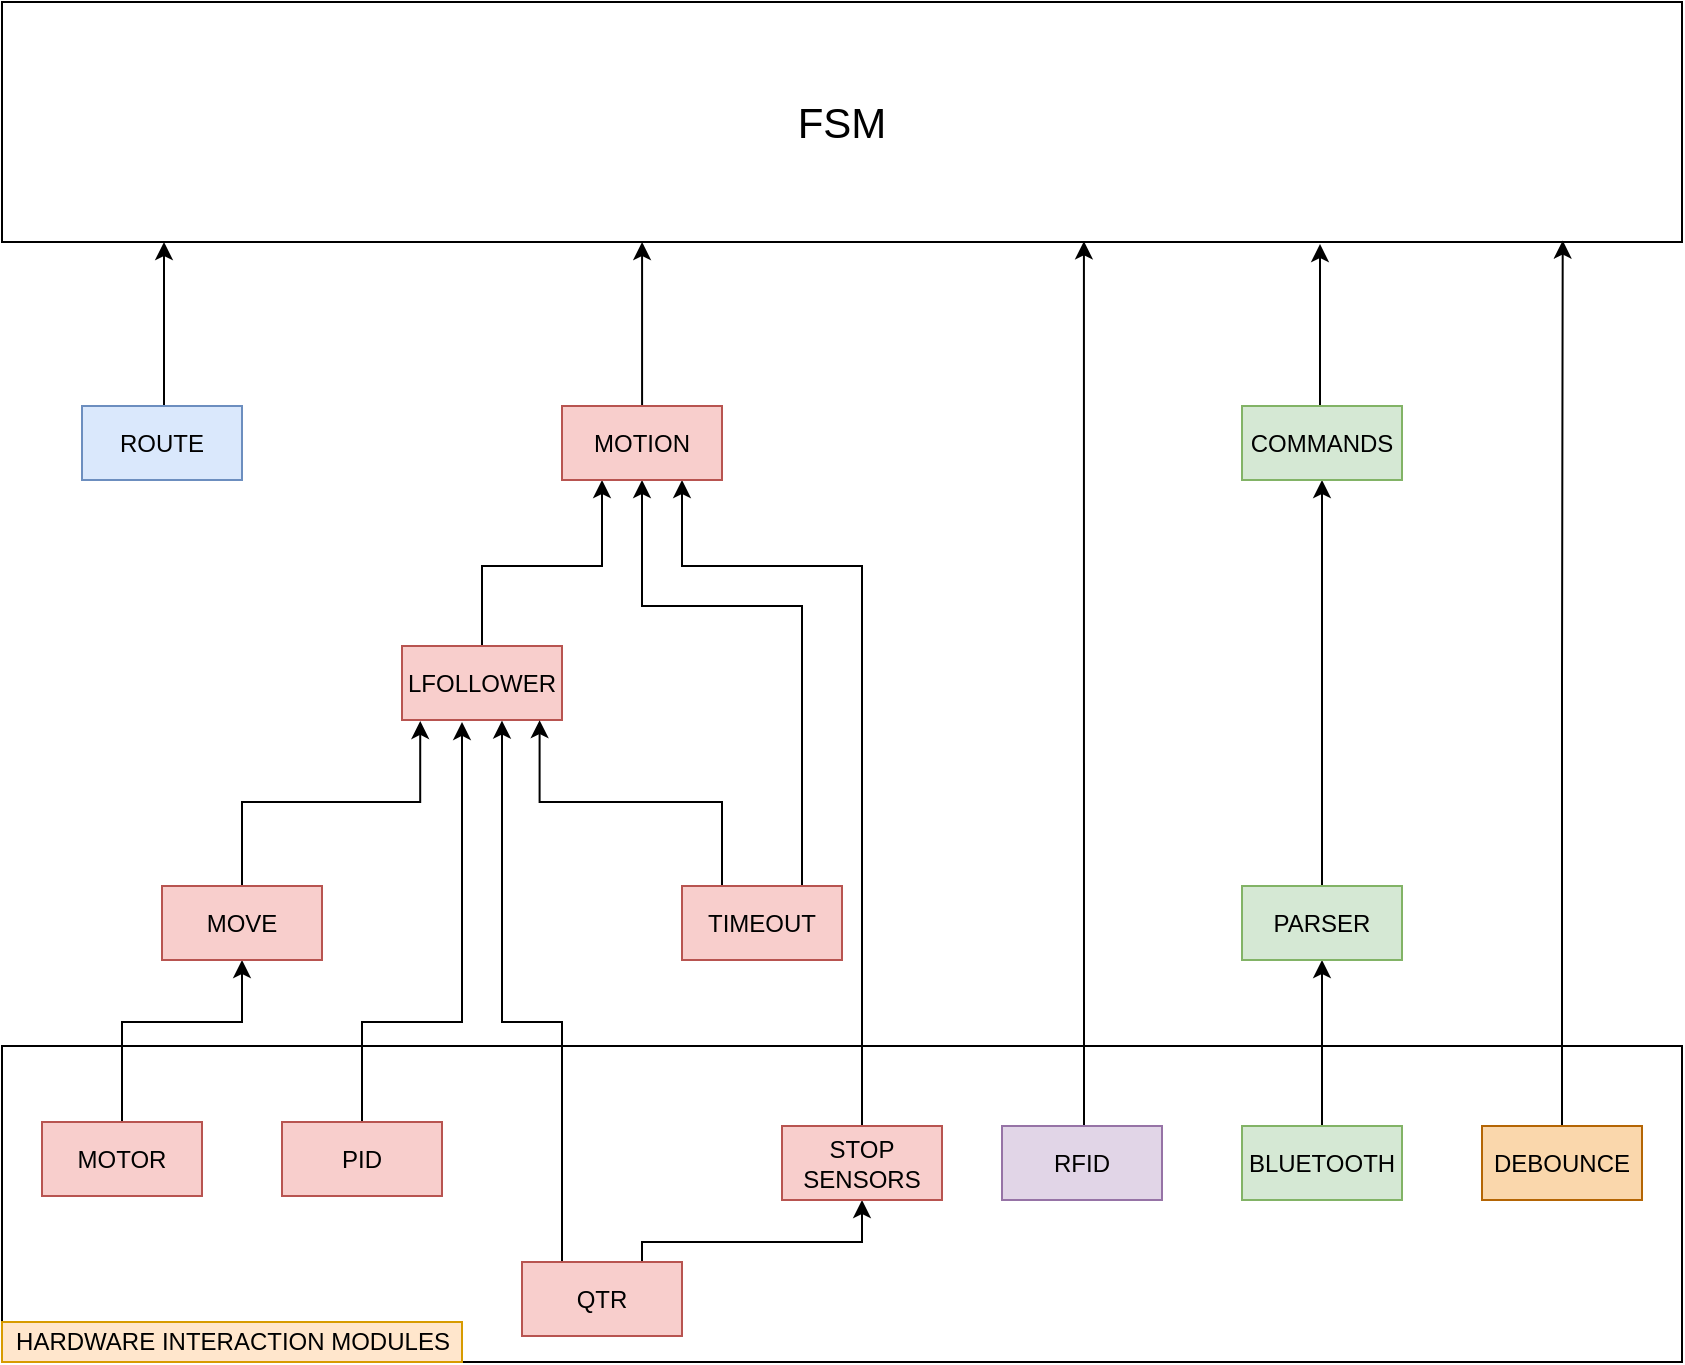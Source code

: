 <mxfile version="14.4.3" type="device"><diagram id="50afZpYQz4JUXsUfufBL" name="Página-1"><mxGraphModel dx="1422" dy="862" grid="1" gridSize="10" guides="1" tooltips="1" connect="1" arrows="1" fold="1" page="1" pageScale="1" pageWidth="827" pageHeight="1169" math="0" shadow="0"><root><mxCell id="0"/><mxCell id="1" parent="0"/><mxCell id="GwHfsKLd-VtTkymi-WQK-1" value="" style="rounded=0;whiteSpace=wrap;html=1;fillColor=none;" vertex="1" parent="1"><mxGeometry y="522" width="840" height="158" as="geometry"/></mxCell><mxCell id="GwHfsKLd-VtTkymi-WQK-2" value="HARDWARE INTERACTION MODULES" style="text;html=1;align=center;verticalAlign=middle;resizable=0;points=[];autosize=1;fillColor=#ffe6cc;strokeColor=#d79b00;" vertex="1" parent="1"><mxGeometry y="660" width="230" height="20" as="geometry"/></mxCell><mxCell id="GwHfsKLd-VtTkymi-WQK-11" style="edgeStyle=orthogonalEdgeStyle;rounded=0;orthogonalLoop=1;jettySize=auto;html=1;entryX=0.5;entryY=1;entryDx=0;entryDy=0;" edge="1" parent="1" source="GwHfsKLd-VtTkymi-WQK-3" target="GwHfsKLd-VtTkymi-WQK-10"><mxGeometry relative="1" as="geometry"><Array as="points"><mxPoint x="60" y="510"/><mxPoint x="120" y="510"/></Array></mxGeometry></mxCell><mxCell id="GwHfsKLd-VtTkymi-WQK-3" value="MOTOR" style="rounded=0;whiteSpace=wrap;html=1;fillColor=#f8cecc;strokeColor=#b85450;" vertex="1" parent="1"><mxGeometry x="20" y="560" width="80" height="37" as="geometry"/></mxCell><mxCell id="GwHfsKLd-VtTkymi-WQK-18" style="edgeStyle=orthogonalEdgeStyle;rounded=0;orthogonalLoop=1;jettySize=auto;html=1;entryX=0.621;entryY=1.008;entryDx=0;entryDy=0;entryPerimeter=0;" edge="1" parent="1" source="GwHfsKLd-VtTkymi-WQK-4" target="GwHfsKLd-VtTkymi-WQK-16"><mxGeometry relative="1" as="geometry"><mxPoint x="260" y="359" as="targetPoint"/><Array as="points"><mxPoint x="280" y="510"/><mxPoint x="250" y="510"/><mxPoint x="250" y="359"/></Array></mxGeometry></mxCell><mxCell id="GwHfsKLd-VtTkymi-WQK-47" style="edgeStyle=orthogonalEdgeStyle;rounded=0;orthogonalLoop=1;jettySize=auto;html=1;entryX=0.5;entryY=1;entryDx=0;entryDy=0;fontSize=21;exitX=0.75;exitY=0;exitDx=0;exitDy=0;" edge="1" parent="1" source="GwHfsKLd-VtTkymi-WQK-4" target="GwHfsKLd-VtTkymi-WQK-6"><mxGeometry relative="1" as="geometry"><Array as="points"><mxPoint x="320" y="620"/><mxPoint x="430" y="620"/></Array></mxGeometry></mxCell><mxCell id="GwHfsKLd-VtTkymi-WQK-4" value="QTR" style="rounded=0;whiteSpace=wrap;html=1;fillColor=#f8cecc;strokeColor=#b85450;" vertex="1" parent="1"><mxGeometry x="260" y="630" width="80" height="37" as="geometry"/></mxCell><mxCell id="GwHfsKLd-VtTkymi-WQK-17" style="edgeStyle=orthogonalEdgeStyle;rounded=0;orthogonalLoop=1;jettySize=auto;html=1;entryX=0.375;entryY=1.027;entryDx=0;entryDy=0;entryPerimeter=0;" edge="1" parent="1" source="GwHfsKLd-VtTkymi-WQK-5" target="GwHfsKLd-VtTkymi-WQK-16"><mxGeometry relative="1" as="geometry"><mxPoint x="220" y="360" as="targetPoint"/><Array as="points"><mxPoint x="180" y="510"/><mxPoint x="230" y="510"/></Array></mxGeometry></mxCell><mxCell id="GwHfsKLd-VtTkymi-WQK-5" value="PID" style="rounded=0;whiteSpace=wrap;html=1;fillColor=#f8cecc;strokeColor=#b85450;" vertex="1" parent="1"><mxGeometry x="140" y="560" width="80" height="37" as="geometry"/></mxCell><mxCell id="GwHfsKLd-VtTkymi-WQK-27" style="edgeStyle=orthogonalEdgeStyle;rounded=0;orthogonalLoop=1;jettySize=auto;html=1;entryX=0.75;entryY=1;entryDx=0;entryDy=0;" edge="1" parent="1" source="GwHfsKLd-VtTkymi-WQK-6" target="GwHfsKLd-VtTkymi-WQK-23"><mxGeometry relative="1" as="geometry"><mxPoint x="450" y="452" as="targetPoint"/><Array as="points"><mxPoint x="430" y="282"/><mxPoint x="340" y="282"/></Array></mxGeometry></mxCell><mxCell id="GwHfsKLd-VtTkymi-WQK-6" value="STOP SENSORS" style="rounded=0;whiteSpace=wrap;html=1;fillColor=#f8cecc;strokeColor=#b85450;" vertex="1" parent="1"><mxGeometry x="390" y="562" width="80" height="37" as="geometry"/></mxCell><mxCell id="GwHfsKLd-VtTkymi-WQK-29" style="edgeStyle=orthogonalEdgeStyle;rounded=0;orthogonalLoop=1;jettySize=auto;html=1;entryX=0.644;entryY=0.997;entryDx=0;entryDy=0;entryPerimeter=0;" edge="1" parent="1" source="GwHfsKLd-VtTkymi-WQK-7" target="GwHfsKLd-VtTkymi-WQK-28"><mxGeometry relative="1" as="geometry"><mxPoint x="541" y="122" as="targetPoint"/><Array as="points"><mxPoint x="541" y="500"/><mxPoint x="541" y="500"/></Array></mxGeometry></mxCell><mxCell id="GwHfsKLd-VtTkymi-WQK-7" value="RFID" style="rounded=0;whiteSpace=wrap;html=1;fillColor=#e1d5e7;strokeColor=#9673a6;" vertex="1" parent="1"><mxGeometry x="500" y="562" width="80" height="37" as="geometry"/></mxCell><mxCell id="GwHfsKLd-VtTkymi-WQK-36" style="edgeStyle=orthogonalEdgeStyle;rounded=0;orthogonalLoop=1;jettySize=auto;html=1;entryX=0.5;entryY=1;entryDx=0;entryDy=0;" edge="1" parent="1" source="GwHfsKLd-VtTkymi-WQK-8" target="GwHfsKLd-VtTkymi-WQK-34"><mxGeometry relative="1" as="geometry"/></mxCell><mxCell id="GwHfsKLd-VtTkymi-WQK-8" value="BLUETOOTH" style="rounded=0;whiteSpace=wrap;html=1;fillColor=#d5e8d4;strokeColor=#82b366;" vertex="1" parent="1"><mxGeometry x="620" y="562" width="80" height="37" as="geometry"/></mxCell><mxCell id="GwHfsKLd-VtTkymi-WQK-31" style="edgeStyle=orthogonalEdgeStyle;rounded=0;orthogonalLoop=1;jettySize=auto;html=1;entryX=0.929;entryY=0.994;entryDx=0;entryDy=0;entryPerimeter=0;" edge="1" parent="1" source="GwHfsKLd-VtTkymi-WQK-9" target="GwHfsKLd-VtTkymi-WQK-28"><mxGeometry relative="1" as="geometry"/></mxCell><mxCell id="GwHfsKLd-VtTkymi-WQK-9" value="DEBOUNCE" style="rounded=0;whiteSpace=wrap;html=1;fillColor=#fad7ac;strokeColor=#b46504;" vertex="1" parent="1"><mxGeometry x="740" y="562" width="80" height="37" as="geometry"/></mxCell><mxCell id="GwHfsKLd-VtTkymi-WQK-19" style="edgeStyle=orthogonalEdgeStyle;rounded=0;orthogonalLoop=1;jettySize=auto;html=1;entryX=0.114;entryY=1.013;entryDx=0;entryDy=0;entryPerimeter=0;" edge="1" parent="1" source="GwHfsKLd-VtTkymi-WQK-10" target="GwHfsKLd-VtTkymi-WQK-16"><mxGeometry relative="1" as="geometry"><Array as="points"><mxPoint x="120" y="400"/><mxPoint x="209" y="400"/></Array></mxGeometry></mxCell><mxCell id="GwHfsKLd-VtTkymi-WQK-10" value="MOVE" style="rounded=0;whiteSpace=wrap;html=1;fillColor=#f8cecc;strokeColor=#b85450;" vertex="1" parent="1"><mxGeometry x="80" y="442" width="80" height="37" as="geometry"/></mxCell><mxCell id="GwHfsKLd-VtTkymi-WQK-24" style="edgeStyle=orthogonalEdgeStyle;rounded=0;orthogonalLoop=1;jettySize=auto;html=1;entryX=0.25;entryY=1;entryDx=0;entryDy=0;" edge="1" parent="1" source="GwHfsKLd-VtTkymi-WQK-16" target="GwHfsKLd-VtTkymi-WQK-23"><mxGeometry relative="1" as="geometry"><mxPoint x="290" y="243" as="targetPoint"/><Array as="points"><mxPoint x="240" y="282"/><mxPoint x="300" y="282"/></Array></mxGeometry></mxCell><mxCell id="GwHfsKLd-VtTkymi-WQK-16" value="LFOLLOWER" style="rounded=0;whiteSpace=wrap;html=1;fillColor=#f8cecc;fontStyle=0;strokeColor=#b85450;" vertex="1" parent="1"><mxGeometry x="200" y="322" width="80" height="37" as="geometry"/></mxCell><mxCell id="GwHfsKLd-VtTkymi-WQK-21" style="edgeStyle=orthogonalEdgeStyle;rounded=0;orthogonalLoop=1;jettySize=auto;html=1;entryX=0.86;entryY=1.002;entryDx=0;entryDy=0;entryPerimeter=0;" edge="1" parent="1" source="GwHfsKLd-VtTkymi-WQK-20" target="GwHfsKLd-VtTkymi-WQK-16"><mxGeometry relative="1" as="geometry"><mxPoint x="269" y="362" as="targetPoint"/><Array as="points"><mxPoint x="360" y="400"/><mxPoint x="269" y="400"/></Array></mxGeometry></mxCell><mxCell id="GwHfsKLd-VtTkymi-WQK-25" style="edgeStyle=orthogonalEdgeStyle;rounded=0;orthogonalLoop=1;jettySize=auto;html=1;entryX=0.5;entryY=1;entryDx=0;entryDy=0;" edge="1" parent="1" source="GwHfsKLd-VtTkymi-WQK-20" target="GwHfsKLd-VtTkymi-WQK-23"><mxGeometry relative="1" as="geometry"><Array as="points"><mxPoint x="400" y="302"/><mxPoint x="320" y="302"/></Array></mxGeometry></mxCell><mxCell id="GwHfsKLd-VtTkymi-WQK-20" value="TIMEOUT" style="rounded=0;whiteSpace=wrap;html=1;fillColor=#f8cecc;strokeColor=#b85450;" vertex="1" parent="1"><mxGeometry x="340" y="442" width="80" height="37" as="geometry"/></mxCell><mxCell id="GwHfsKLd-VtTkymi-WQK-32" style="edgeStyle=orthogonalEdgeStyle;rounded=0;orthogonalLoop=1;jettySize=auto;html=1;entryX=0.381;entryY=1;entryDx=0;entryDy=0;entryPerimeter=0;" edge="1" parent="1" source="GwHfsKLd-VtTkymi-WQK-23" target="GwHfsKLd-VtTkymi-WQK-28"><mxGeometry relative="1" as="geometry"/></mxCell><mxCell id="GwHfsKLd-VtTkymi-WQK-23" value="MOTION" style="rounded=0;whiteSpace=wrap;html=1;fillColor=#f8cecc;strokeColor=#b85450;" vertex="1" parent="1"><mxGeometry x="280" y="202" width="80" height="37" as="geometry"/></mxCell><mxCell id="GwHfsKLd-VtTkymi-WQK-28" value="&lt;font style=&quot;font-size: 21px;&quot;&gt;FSM&lt;/font&gt;" style="rounded=0;whiteSpace=wrap;html=1;fillColor=none;fontSize=21;" vertex="1" parent="1"><mxGeometry width="840" height="120" as="geometry"/></mxCell><mxCell id="GwHfsKLd-VtTkymi-WQK-37" style="edgeStyle=orthogonalEdgeStyle;rounded=0;orthogonalLoop=1;jettySize=auto;html=1;entryX=0.5;entryY=1;entryDx=0;entryDy=0;" edge="1" parent="1" source="GwHfsKLd-VtTkymi-WQK-34" target="GwHfsKLd-VtTkymi-WQK-35"><mxGeometry relative="1" as="geometry"/></mxCell><mxCell id="GwHfsKLd-VtTkymi-WQK-34" value="PARSER" style="rounded=0;whiteSpace=wrap;html=1;fillColor=#d5e8d4;strokeColor=#82b366;" vertex="1" parent="1"><mxGeometry x="620" y="442" width="80" height="37" as="geometry"/></mxCell><mxCell id="GwHfsKLd-VtTkymi-WQK-38" style="edgeStyle=orthogonalEdgeStyle;rounded=0;orthogonalLoop=1;jettySize=auto;html=1;" edge="1" parent="1" source="GwHfsKLd-VtTkymi-WQK-35"><mxGeometry relative="1" as="geometry"><mxPoint x="659" y="121" as="targetPoint"/><Array as="points"><mxPoint x="659" y="220"/><mxPoint x="659" y="220"/></Array></mxGeometry></mxCell><mxCell id="GwHfsKLd-VtTkymi-WQK-35" value="COMMANDS" style="rounded=0;whiteSpace=wrap;html=1;fillColor=#d5e8d4;strokeColor=#82b366;" vertex="1" parent="1"><mxGeometry x="620" y="202" width="80" height="37" as="geometry"/></mxCell><mxCell id="GwHfsKLd-VtTkymi-WQK-41" style="edgeStyle=orthogonalEdgeStyle;rounded=0;orthogonalLoop=1;jettySize=auto;html=1;" edge="1" parent="1" source="GwHfsKLd-VtTkymi-WQK-40"><mxGeometry relative="1" as="geometry"><mxPoint x="81" y="120" as="targetPoint"/><Array as="points"><mxPoint x="81" y="210"/><mxPoint x="81" y="210"/></Array></mxGeometry></mxCell><mxCell id="GwHfsKLd-VtTkymi-WQK-40" value="ROUTE" style="rounded=0;whiteSpace=wrap;html=1;fillColor=#ffffff;" vertex="1" parent="1"><mxGeometry x="40" y="202" width="80" height="37" as="geometry"/></mxCell><mxCell id="GwHfsKLd-VtTkymi-WQK-42" value="ROUTE" style="rounded=0;whiteSpace=wrap;html=1;fillColor=#dae8fc;strokeColor=#6c8ebf;" vertex="1" parent="1"><mxGeometry x="40" y="202" width="80" height="37" as="geometry"/></mxCell></root></mxGraphModel></diagram></mxfile>
